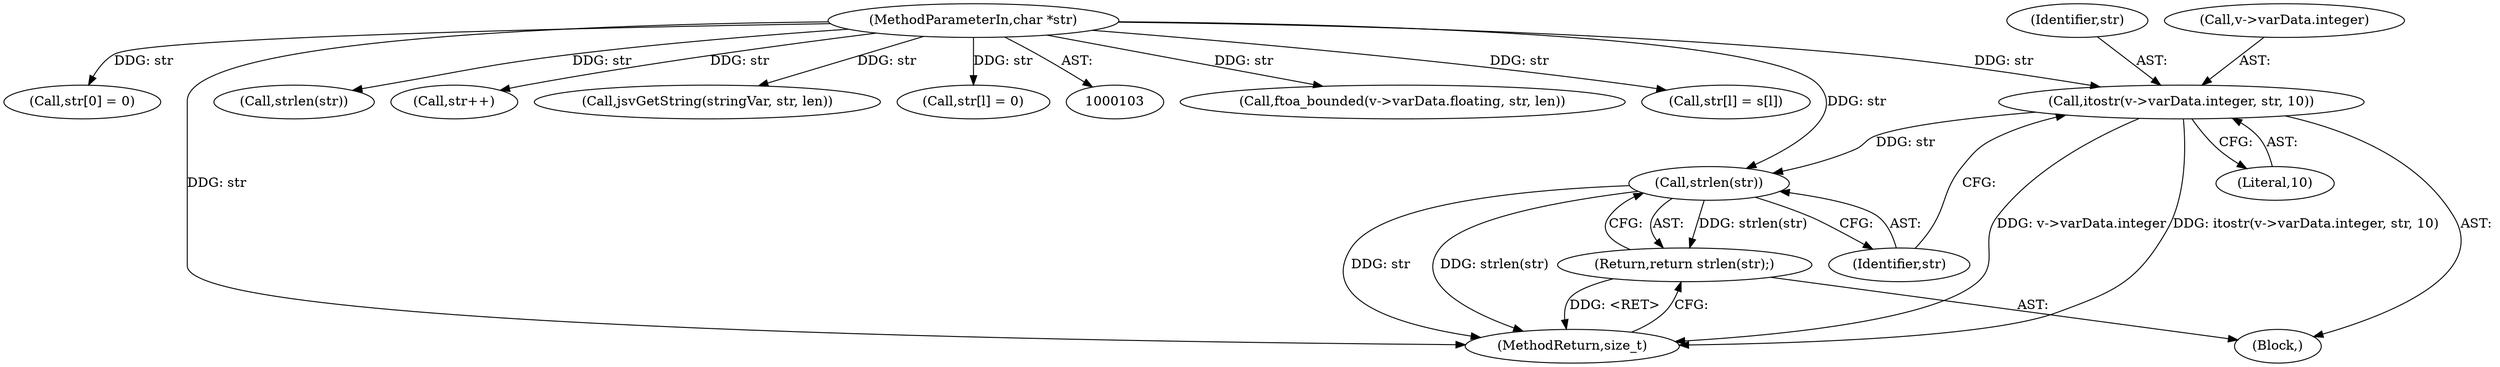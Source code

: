 digraph "0_Espruino_ce1924193862d58cb43d3d4d9dada710a8361b89@pointer" {
"1000156" [label="(Call,itostr(v->varData.integer, str, 10))"];
"1000105" [label="(MethodParameterIn,char *str)"];
"1000165" [label="(Call,strlen(str))"];
"1000164" [label="(Return,return strlen(str);)"];
"1000162" [label="(Identifier,str)"];
"1000156" [label="(Call,itostr(v->varData.integer, str, 10))"];
"1000172" [label="(Call,ftoa_bounded(v->varData.floating, str, len))"];
"1000166" [label="(Identifier,str)"];
"1000135" [label="(Call,str[l] = s[l])"];
"1000163" [label="(Literal,10)"];
"1000269" [label="(Call,str[0] = 0)"];
"1000279" [label="(MethodReturn,size_t)"];
"1000181" [label="(Call,strlen(str))"];
"1000164" [label="(Return,return strlen(str);)"];
"1000224" [label="(Call,str++)"];
"1000105" [label="(MethodParameterIn,char *str)"];
"1000157" [label="(Call,v->varData.integer)"];
"1000259" [label="(Call,jsvGetString(stringVar, str, len))"];
"1000144" [label="(Call,str[l] = 0)"];
"1000155" [label="(Block,)"];
"1000165" [label="(Call,strlen(str))"];
"1000156" -> "1000155"  [label="AST: "];
"1000156" -> "1000163"  [label="CFG: "];
"1000157" -> "1000156"  [label="AST: "];
"1000162" -> "1000156"  [label="AST: "];
"1000163" -> "1000156"  [label="AST: "];
"1000166" -> "1000156"  [label="CFG: "];
"1000156" -> "1000279"  [label="DDG: v->varData.integer"];
"1000156" -> "1000279"  [label="DDG: itostr(v->varData.integer, str, 10)"];
"1000105" -> "1000156"  [label="DDG: str"];
"1000156" -> "1000165"  [label="DDG: str"];
"1000105" -> "1000103"  [label="AST: "];
"1000105" -> "1000279"  [label="DDG: str"];
"1000105" -> "1000135"  [label="DDG: str"];
"1000105" -> "1000144"  [label="DDG: str"];
"1000105" -> "1000165"  [label="DDG: str"];
"1000105" -> "1000172"  [label="DDG: str"];
"1000105" -> "1000181"  [label="DDG: str"];
"1000105" -> "1000224"  [label="DDG: str"];
"1000105" -> "1000259"  [label="DDG: str"];
"1000105" -> "1000269"  [label="DDG: str"];
"1000165" -> "1000164"  [label="AST: "];
"1000165" -> "1000166"  [label="CFG: "];
"1000166" -> "1000165"  [label="AST: "];
"1000164" -> "1000165"  [label="CFG: "];
"1000165" -> "1000279"  [label="DDG: str"];
"1000165" -> "1000279"  [label="DDG: strlen(str)"];
"1000165" -> "1000164"  [label="DDG: strlen(str)"];
"1000164" -> "1000155"  [label="AST: "];
"1000279" -> "1000164"  [label="CFG: "];
"1000164" -> "1000279"  [label="DDG: <RET>"];
}

